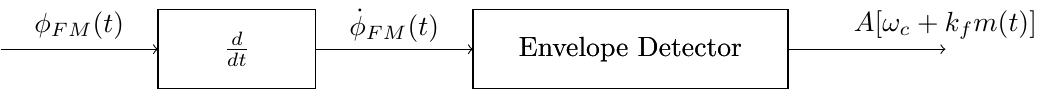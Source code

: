 \documentclass{standalone}
\usepackage{tikz}

\begin{document}

\begin{tikzpicture}

% Blocks
% \draw (0,0) rectangle (2,1) node[midway] {$\phi_{FM}(t)$};

\draw[->] (0,.5) -- (2,0.5);
\node[] at (1,0.8) {${\phi}_{FM}(t)$};

\draw (6,0) rectangle (10,1) node[midway] {Envelope Detector};
\draw (2,0) rectangle (4,1) node[midway] {$\frac{d}{dt}$};

\draw[->] (4,.5) -- (6,0.5);
\node[] at (5,0.8) {$\dot{\phi}_{FM}(t)$};
\draw (6,0) rectangle (10,1) node[midway] {Envelope Detector};

% Arrows
% \draw[->] (-1,0.5) -- (0,0.5);
% \draw[->] (2,0.5) -- (4,0.5);
% \draw[->] (6,0.5) -- (10,0.5);
\draw[->] (10,0.5) -- (12,0.5) node[above] {$A[\omega_c + k_f m(t)]$};

\end{tikzpicture}

\end{document}